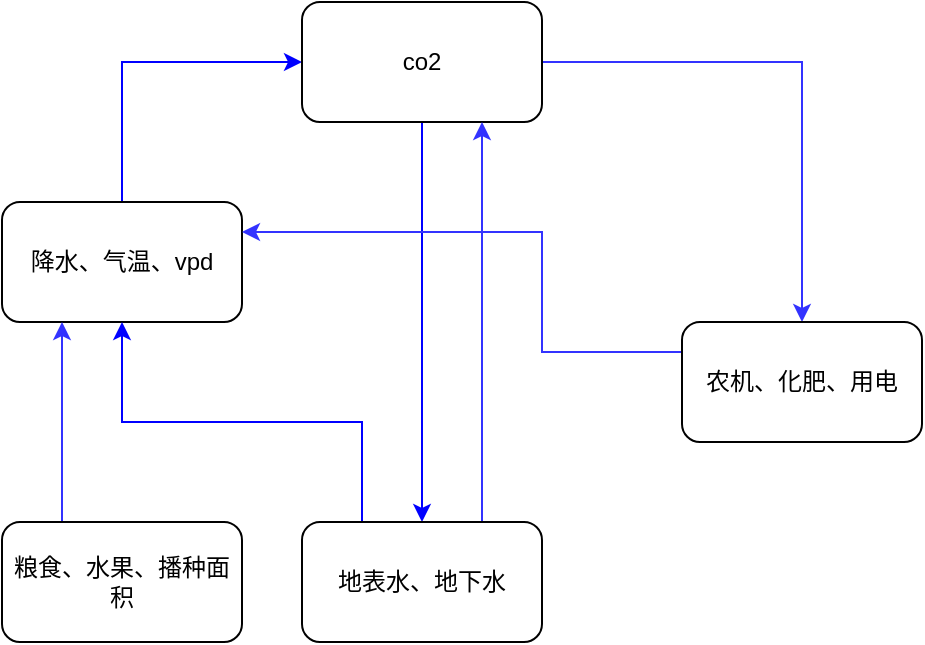 <mxfile version="16.3.0" type="github">
  <diagram id="XCK-Xlbb6O_Y88VYNITX" name="Page-1">
    <mxGraphModel dx="1422" dy="794" grid="1" gridSize="10" guides="1" tooltips="1" connect="1" arrows="1" fold="1" page="1" pageScale="1" pageWidth="827" pageHeight="1169" math="0" shadow="0">
      <root>
        <mxCell id="0" />
        <mxCell id="1" parent="0" />
        <mxCell id="D_To4Py8hLPFhH-VoxAs-11" style="edgeStyle=orthogonalEdgeStyle;rounded=0;orthogonalLoop=1;jettySize=auto;html=1;exitX=0.5;exitY=0;exitDx=0;exitDy=0;entryX=0;entryY=0.5;entryDx=0;entryDy=0;strokeColor=#0000FF;" edge="1" parent="1" source="D_To4Py8hLPFhH-VoxAs-1" target="D_To4Py8hLPFhH-VoxAs-2">
          <mxGeometry relative="1" as="geometry" />
        </mxCell>
        <mxCell id="D_To4Py8hLPFhH-VoxAs-1" value="降水、气温、vpd" style="rounded=1;whiteSpace=wrap;html=1;" vertex="1" parent="1">
          <mxGeometry x="210" y="160" width="120" height="60" as="geometry" />
        </mxCell>
        <mxCell id="D_To4Py8hLPFhH-VoxAs-12" style="edgeStyle=orthogonalEdgeStyle;rounded=0;orthogonalLoop=1;jettySize=auto;html=1;exitX=1;exitY=0.5;exitDx=0;exitDy=0;entryX=0.5;entryY=0;entryDx=0;entryDy=0;strokeColor=#3333FF;" edge="1" parent="1" source="D_To4Py8hLPFhH-VoxAs-2" target="D_To4Py8hLPFhH-VoxAs-3">
          <mxGeometry relative="1" as="geometry" />
        </mxCell>
        <mxCell id="D_To4Py8hLPFhH-VoxAs-13" style="edgeStyle=orthogonalEdgeStyle;rounded=0;orthogonalLoop=1;jettySize=auto;html=1;strokeColor=#0000FF;" edge="1" parent="1" source="D_To4Py8hLPFhH-VoxAs-2" target="D_To4Py8hLPFhH-VoxAs-4">
          <mxGeometry relative="1" as="geometry" />
        </mxCell>
        <mxCell id="D_To4Py8hLPFhH-VoxAs-2" value="co2" style="rounded=1;whiteSpace=wrap;html=1;" vertex="1" parent="1">
          <mxGeometry x="360" y="60" width="120" height="60" as="geometry" />
        </mxCell>
        <mxCell id="D_To4Py8hLPFhH-VoxAs-17" style="edgeStyle=orthogonalEdgeStyle;rounded=0;orthogonalLoop=1;jettySize=auto;html=1;exitX=0;exitY=0.25;exitDx=0;exitDy=0;entryX=1;entryY=0.25;entryDx=0;entryDy=0;strokeColor=#3333FF;" edge="1" parent="1" source="D_To4Py8hLPFhH-VoxAs-3" target="D_To4Py8hLPFhH-VoxAs-1">
          <mxGeometry relative="1" as="geometry">
            <Array as="points">
              <mxPoint x="480" y="235" />
              <mxPoint x="480" y="175" />
            </Array>
          </mxGeometry>
        </mxCell>
        <mxCell id="D_To4Py8hLPFhH-VoxAs-3" value="农机、化肥、用电" style="rounded=1;whiteSpace=wrap;html=1;" vertex="1" parent="1">
          <mxGeometry x="550" y="220" width="120" height="60" as="geometry" />
        </mxCell>
        <mxCell id="D_To4Py8hLPFhH-VoxAs-16" style="edgeStyle=orthogonalEdgeStyle;rounded=0;orthogonalLoop=1;jettySize=auto;html=1;exitX=0.75;exitY=0;exitDx=0;exitDy=0;entryX=0.75;entryY=1;entryDx=0;entryDy=0;strokeColor=#3333FF;" edge="1" parent="1" source="D_To4Py8hLPFhH-VoxAs-4" target="D_To4Py8hLPFhH-VoxAs-2">
          <mxGeometry relative="1" as="geometry" />
        </mxCell>
        <mxCell id="D_To4Py8hLPFhH-VoxAs-18" style="edgeStyle=orthogonalEdgeStyle;rounded=0;orthogonalLoop=1;jettySize=auto;html=1;exitX=0.25;exitY=0;exitDx=0;exitDy=0;entryX=0.5;entryY=1;entryDx=0;entryDy=0;strokeColor=#0000FF;" edge="1" parent="1" source="D_To4Py8hLPFhH-VoxAs-4" target="D_To4Py8hLPFhH-VoxAs-1">
          <mxGeometry relative="1" as="geometry" />
        </mxCell>
        <mxCell id="D_To4Py8hLPFhH-VoxAs-4" value="地表水、地下水" style="rounded=1;whiteSpace=wrap;html=1;" vertex="1" parent="1">
          <mxGeometry x="360" y="320" width="120" height="60" as="geometry" />
        </mxCell>
        <mxCell id="D_To4Py8hLPFhH-VoxAs-19" style="edgeStyle=orthogonalEdgeStyle;rounded=0;orthogonalLoop=1;jettySize=auto;html=1;entryX=0.25;entryY=1;entryDx=0;entryDy=0;strokeColor=#3333FF;exitX=0.25;exitY=0;exitDx=0;exitDy=0;" edge="1" parent="1" source="D_To4Py8hLPFhH-VoxAs-5" target="D_To4Py8hLPFhH-VoxAs-1">
          <mxGeometry relative="1" as="geometry" />
        </mxCell>
        <mxCell id="D_To4Py8hLPFhH-VoxAs-5" value="粮食、水果、播种面积" style="rounded=1;whiteSpace=wrap;html=1;" vertex="1" parent="1">
          <mxGeometry x="210" y="320" width="120" height="60" as="geometry" />
        </mxCell>
      </root>
    </mxGraphModel>
  </diagram>
</mxfile>
